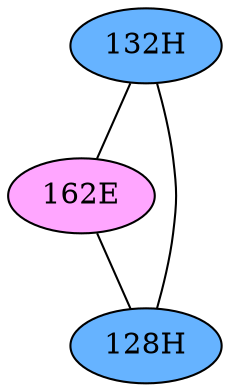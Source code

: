 // The Round Table
graph {
	"132H" [fillcolor="#66B3FF" style=radial]
	"162E" [fillcolor="#FFA6FF" style=radial]
	"132H" -- "162E" [penwidth=1]
	"132H" [fillcolor="#66B3FF" style=radial]
	"128H" [fillcolor="#66B3FF" style=radial]
	"132H" -- "128H" [penwidth=1]
	"162E" [fillcolor="#FFA6FF" style=radial]
	"128H" [fillcolor="#66B3FF" style=radial]
	"162E" -- "128H" [penwidth=1]
}
